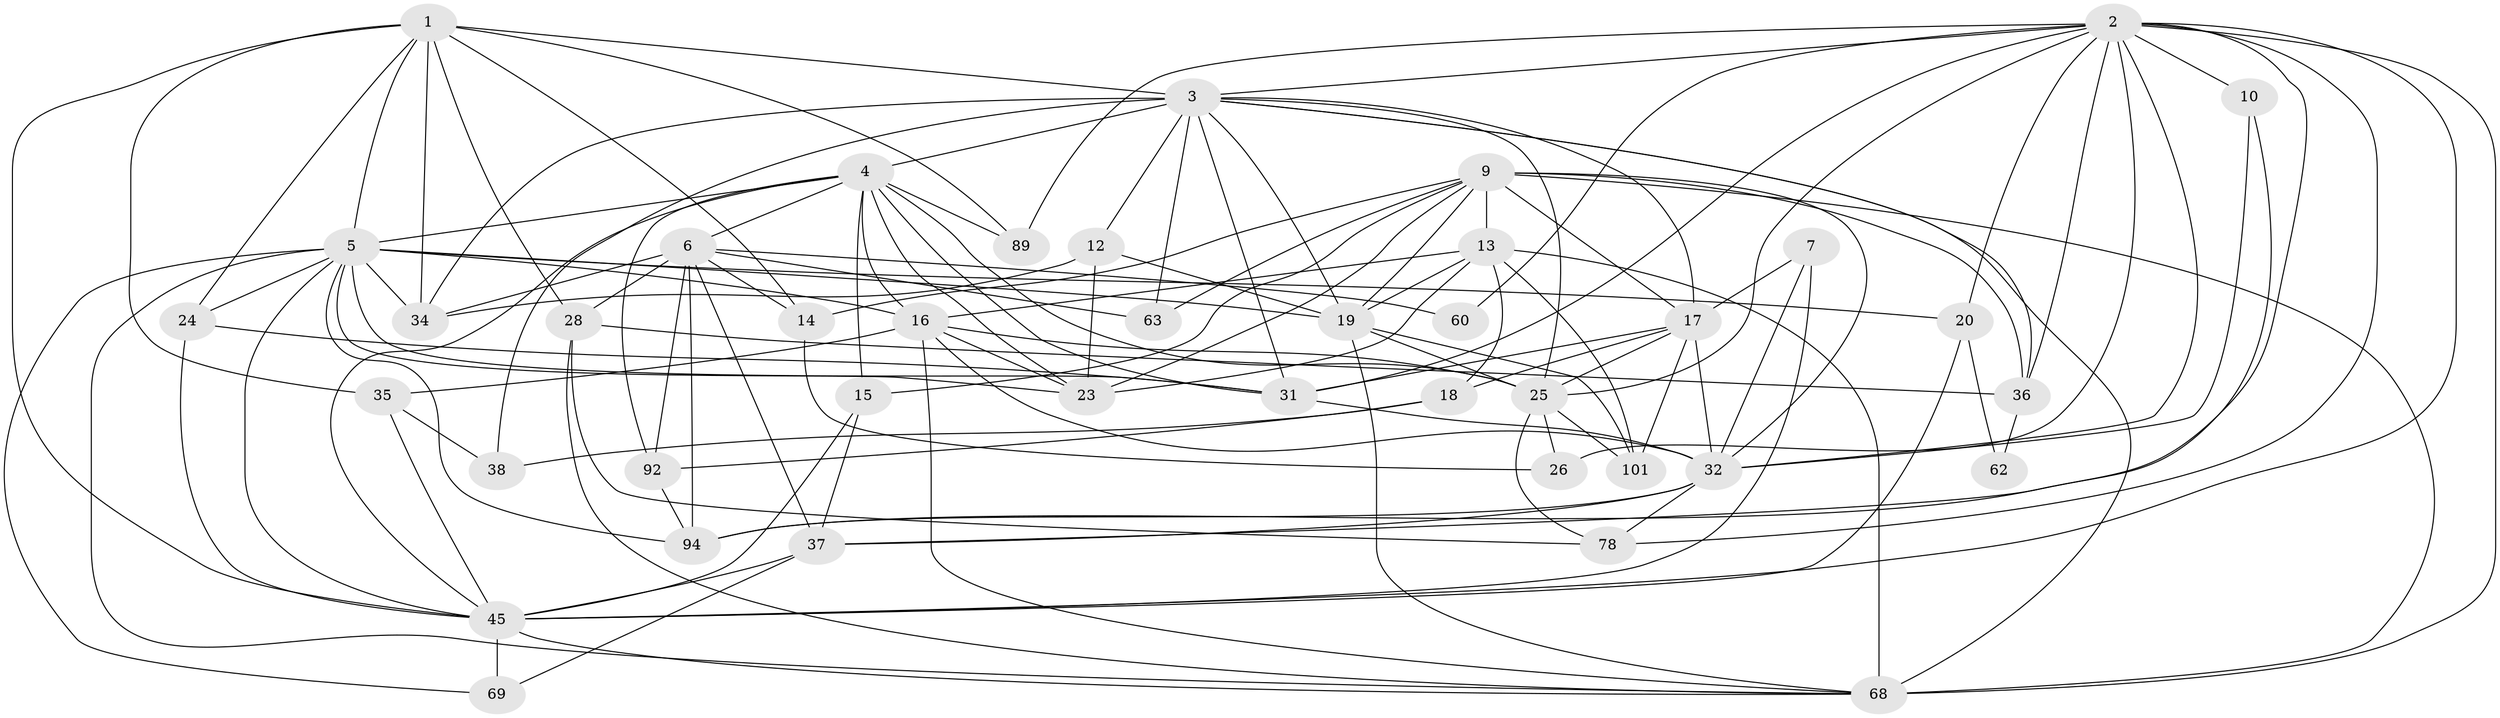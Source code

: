 // original degree distribution, {4: 0.3173076923076923, 6: 0.11538461538461539, 5: 0.1346153846153846, 3: 0.28846153846153844, 2: 0.10576923076923077, 7: 0.028846153846153848, 9: 0.009615384615384616}
// Generated by graph-tools (version 1.1) at 2025/19/03/04/25 18:19:00]
// undirected, 41 vertices, 127 edges
graph export_dot {
graph [start="1"]
  node [color=gray90,style=filled];
  1 [super="+30+81"];
  2 [super="+98+51+90+11"];
  3 [super="+100+56+74"];
  4 [super="+42+39+8"];
  5 [super="+80+61"];
  6 [super="+21+29+41"];
  7;
  9 [super="+93+71"];
  10 [super="+33"];
  12;
  13 [super="+65+59+40"];
  14 [super="+87"];
  15;
  16 [super="+82"];
  17 [super="+55+22"];
  18 [super="+43"];
  19 [super="+64"];
  20 [super="+46"];
  23 [super="+54+99"];
  24;
  25 [super="+27"];
  26;
  28 [super="+76+50"];
  31 [super="+52"];
  32 [super="+48+58+85"];
  34 [super="+49"];
  35 [super="+44"];
  36 [super="+75"];
  37 [super="+70"];
  38;
  45 [super="+47"];
  60;
  62;
  63 [super="+77"];
  68 [super="+79"];
  69;
  78;
  89;
  92;
  94 [super="+103"];
  101;
  1 -- 3;
  1 -- 24;
  1 -- 89;
  1 -- 14;
  1 -- 28 [weight=2];
  1 -- 34;
  1 -- 45;
  1 -- 35;
  1 -- 5;
  2 -- 36;
  2 -- 68;
  2 -- 60;
  2 -- 94 [weight=2];
  2 -- 31;
  2 -- 3;
  2 -- 10 [weight=2];
  2 -- 26;
  2 -- 89;
  2 -- 78;
  2 -- 45;
  2 -- 20 [weight=2];
  2 -- 32;
  2 -- 25;
  3 -- 12;
  3 -- 4 [weight=2];
  3 -- 38;
  3 -- 17;
  3 -- 63 [weight=2];
  3 -- 31;
  3 -- 36;
  3 -- 34 [weight=2];
  3 -- 19;
  3 -- 68;
  3 -- 25;
  4 -- 92;
  4 -- 16;
  4 -- 15;
  4 -- 89;
  4 -- 6;
  4 -- 23;
  4 -- 5;
  4 -- 45;
  4 -- 31;
  4 -- 25;
  5 -- 45;
  5 -- 19;
  5 -- 68;
  5 -- 34;
  5 -- 69;
  5 -- 16;
  5 -- 20;
  5 -- 23;
  5 -- 24;
  5 -- 94;
  5 -- 31;
  6 -- 63;
  6 -- 60;
  6 -- 92;
  6 -- 94;
  6 -- 28 [weight=2];
  6 -- 37;
  6 -- 14;
  6 -- 34;
  7 -- 17;
  7 -- 32;
  7 -- 45;
  9 -- 15;
  9 -- 19;
  9 -- 17;
  9 -- 36;
  9 -- 68 [weight=2];
  9 -- 23;
  9 -- 63;
  9 -- 32;
  9 -- 14;
  9 -- 13;
  10 -- 32;
  10 -- 37;
  12 -- 19;
  12 -- 23;
  12 -- 34;
  13 -- 16 [weight=3];
  13 -- 68 [weight=2];
  13 -- 101;
  13 -- 18;
  13 -- 19;
  13 -- 23;
  14 -- 26;
  15 -- 45;
  15 -- 37;
  16 -- 35;
  16 -- 32;
  16 -- 23;
  16 -- 68;
  16 -- 25;
  17 -- 101;
  17 -- 18;
  17 -- 31;
  17 -- 32;
  17 -- 25;
  18 -- 92;
  18 -- 38;
  19 -- 101;
  19 -- 25;
  19 -- 68;
  20 -- 45;
  20 -- 62;
  24 -- 31;
  24 -- 45;
  25 -- 78;
  25 -- 101;
  25 -- 26;
  28 -- 78;
  28 -- 36;
  28 -- 68;
  31 -- 32;
  32 -- 78;
  32 -- 94;
  32 -- 37;
  35 -- 38;
  35 -- 45;
  36 -- 62;
  37 -- 69;
  37 -- 45;
  45 -- 68;
  45 -- 69;
  92 -- 94;
}
